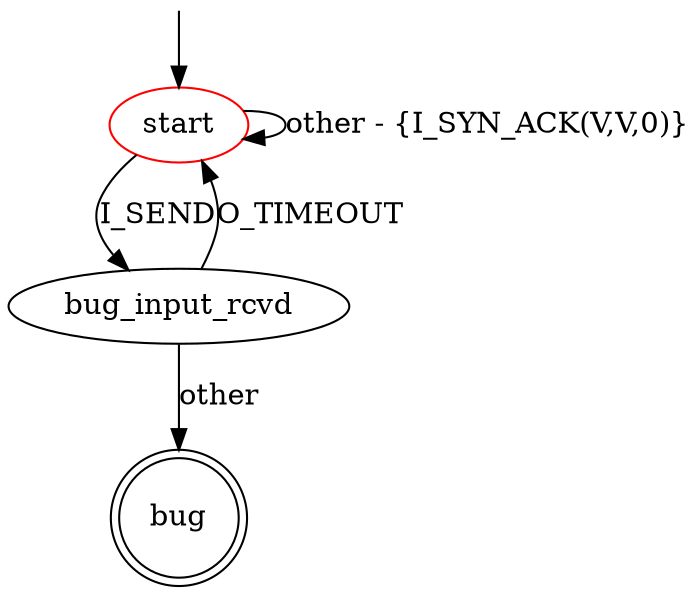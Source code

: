 digraph G {
label=""
start [color="red"]
bug [shape="doublecircle"]

start -> start [label="other - {I_SYN_ACK(V,V,0)}"]
start -> bug_input_rcvd [label="I_SEND"]
bug_input_rcvd -> start [label="O_TIMEOUT"]
bug_input_rcvd -> bug [label="other"]

__start0 [label="" shape="none" width="0" height="0"];
__start0 -> start;
}


